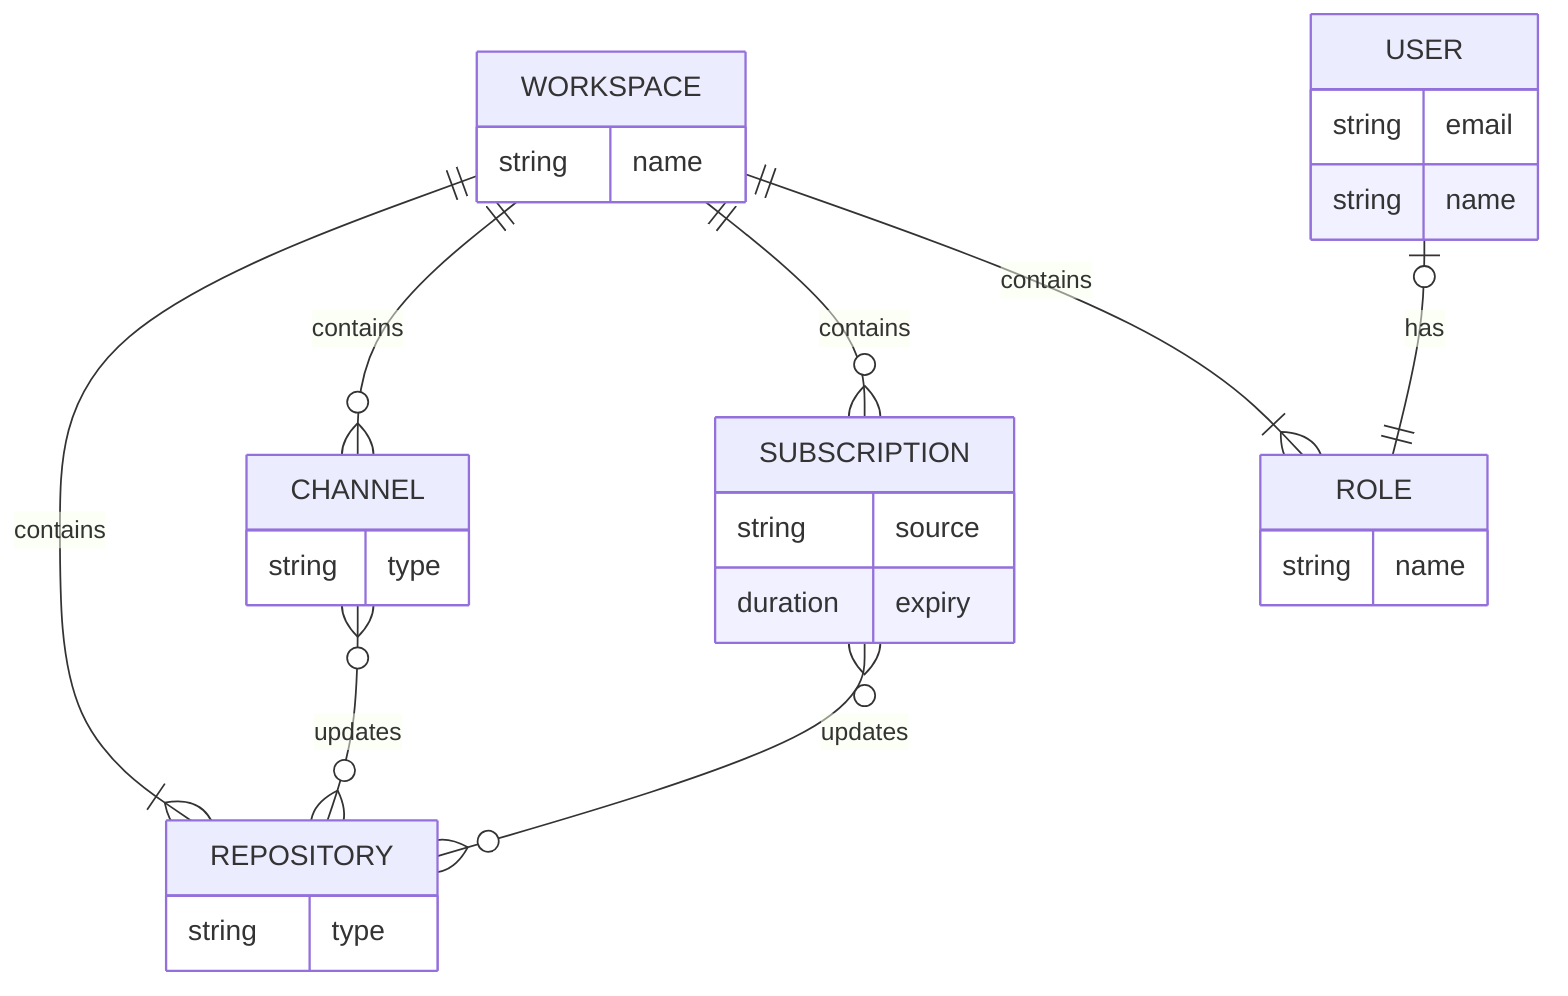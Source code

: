 erDiagram
    WORKSPACE 1 to 1+ REPOSITORY: contains
    WORKSPACE 1 to 0+ CHANNEL: contains
    WORKSPACE 1 to 0+ SUBSCRIPTION: contains
    WORKSPACE 1 to 1+ ROLE: contains
    WORKSPACE {
        string name
    }
    REPOSITORY {
        string type
    }
    CHANNEL 0+ to 0+ REPOSITORY: updates
    CHANNEL {
        string type
    }
    SUBSCRIPTION 0+ to 0+ REPOSITORY: updates
    SUBSCRIPTION {
        string source
        duration expiry
    }
    USER one or zero to 1 ROLE: has
    USER {
        string email
        string name
    }
    ROLE {
        string name
    }
